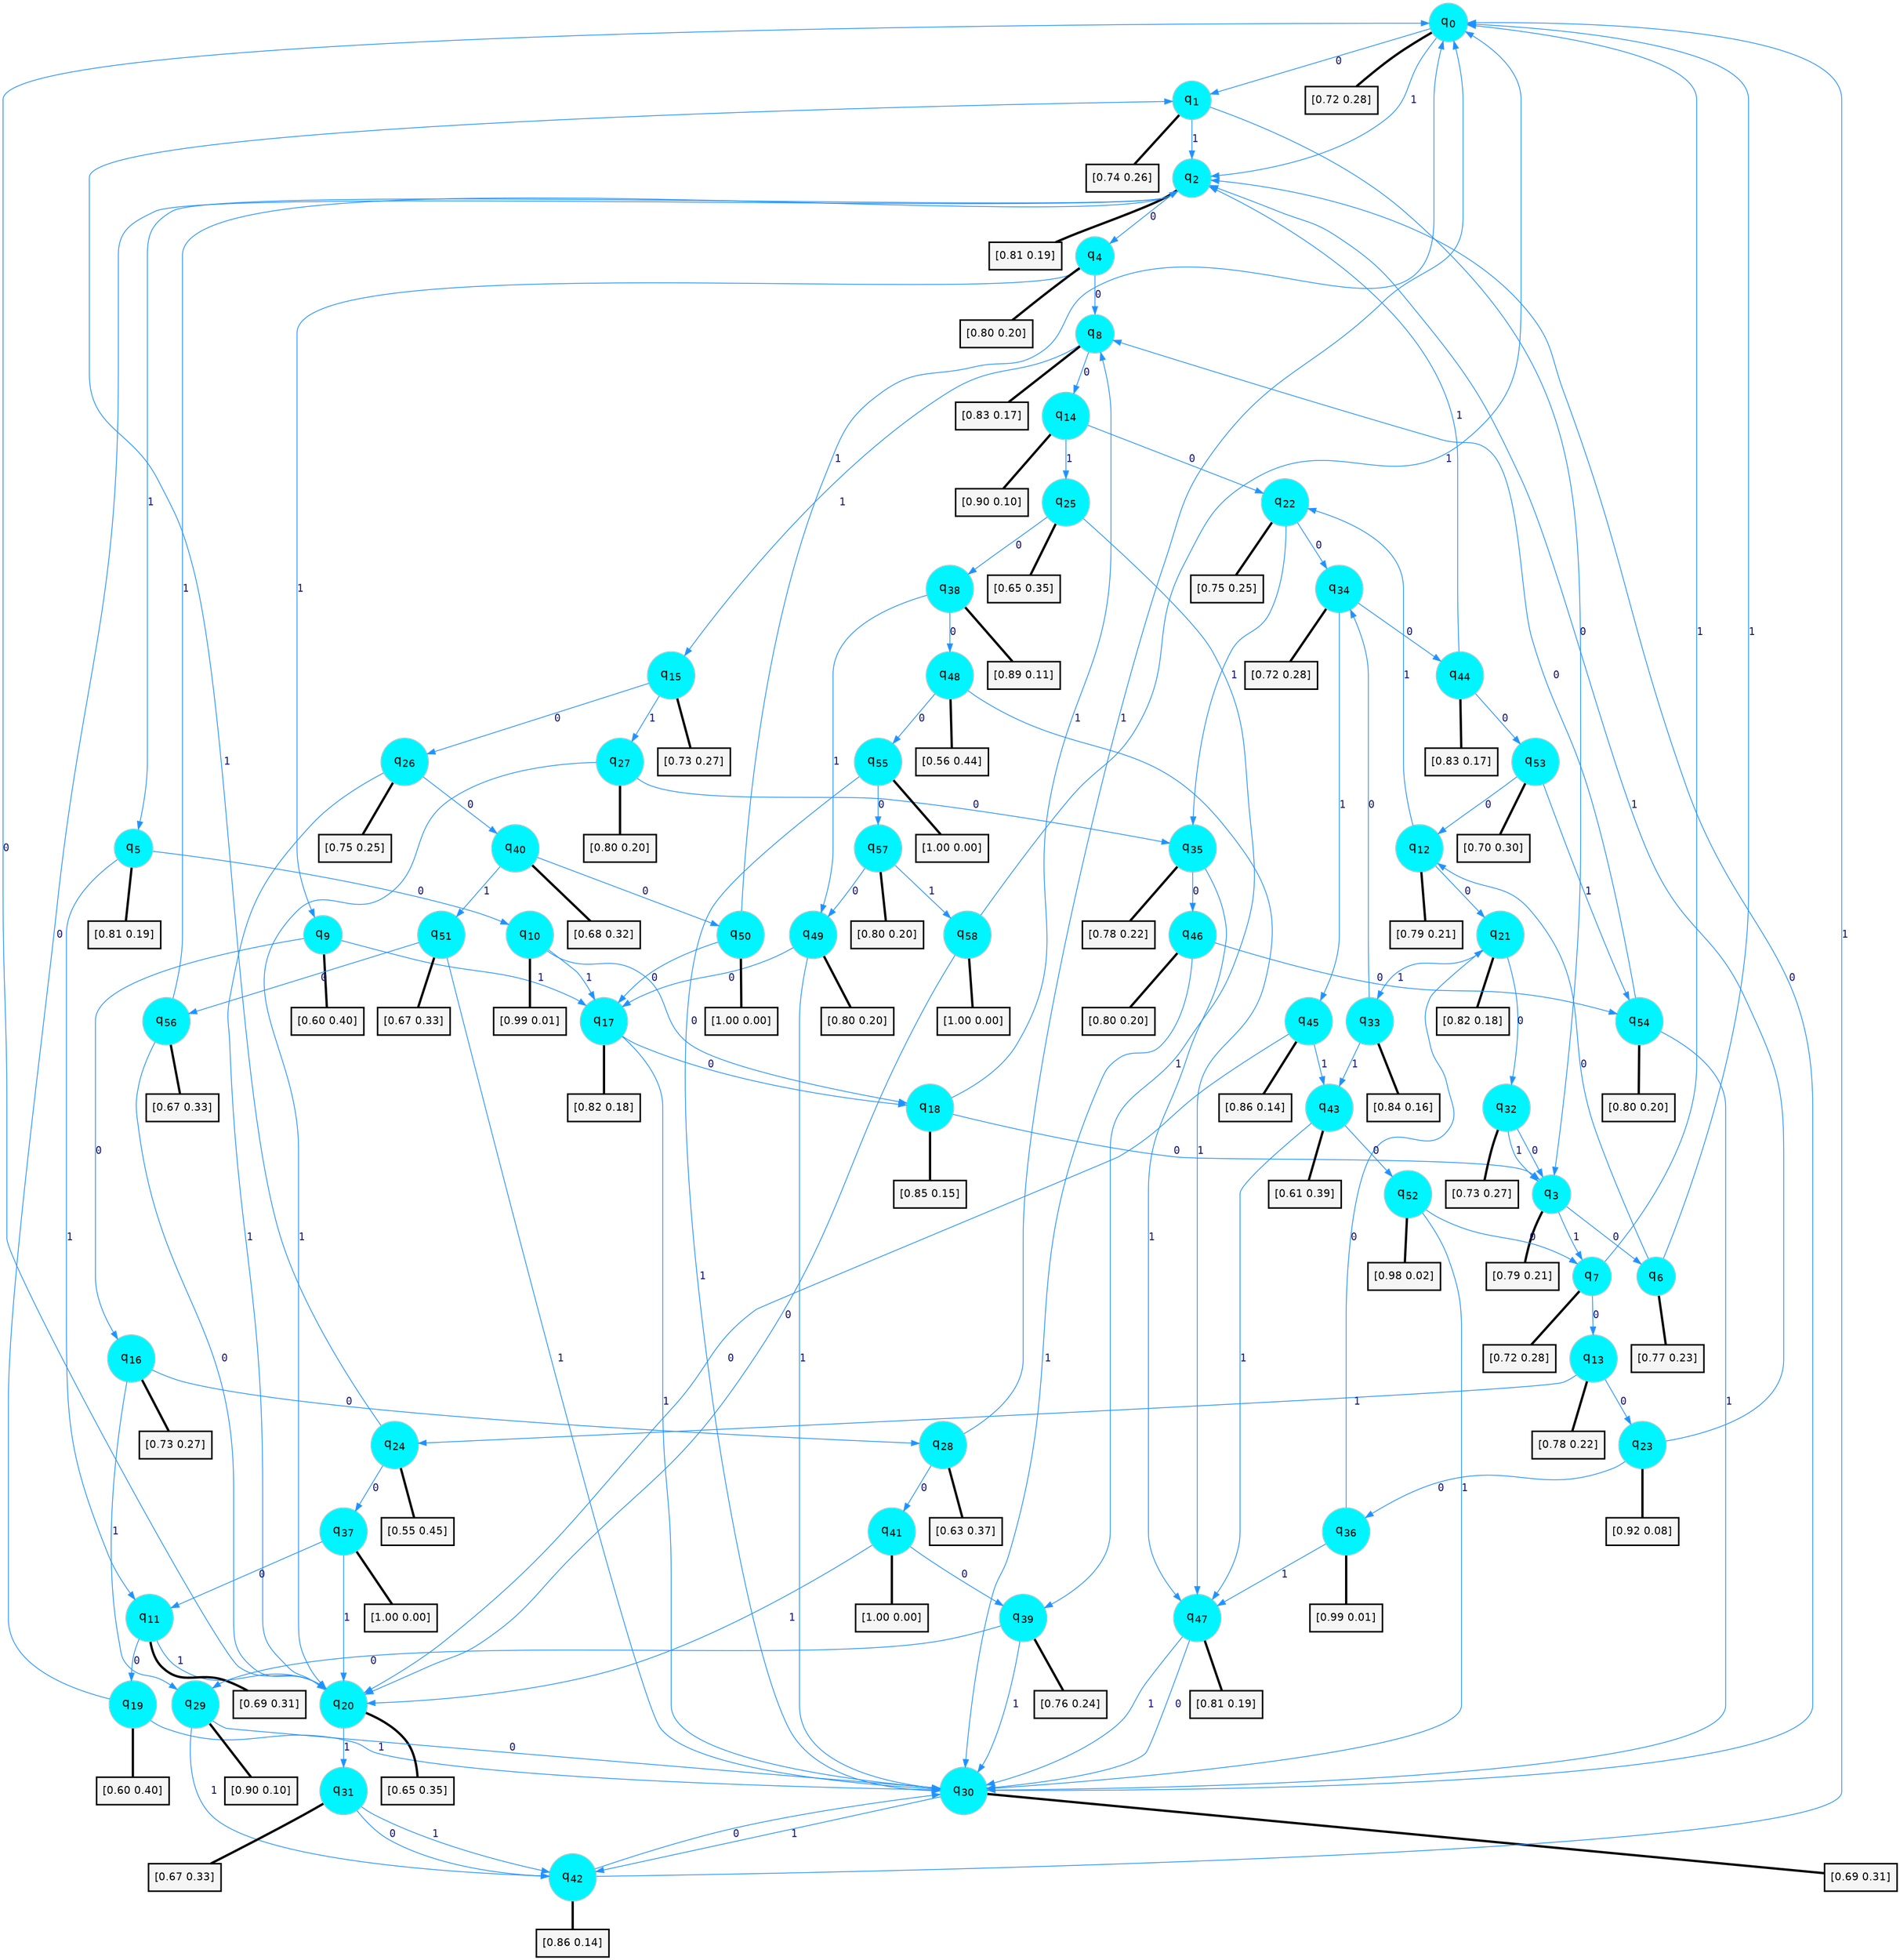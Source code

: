 digraph G {
graph [
bgcolor=transparent, dpi=300, rankdir=TD, size="40,25"];
node [
color=gray, fillcolor=turquoise1, fontcolor=black, fontname=Helvetica, fontsize=16, fontweight=bold, shape=circle, style=filled];
edge [
arrowsize=1, color=dodgerblue1, fontcolor=midnightblue, fontname=courier, fontweight=bold, penwidth=1, style=solid, weight=20];
0[label=<q<SUB>0</SUB>>];
1[label=<q<SUB>1</SUB>>];
2[label=<q<SUB>2</SUB>>];
3[label=<q<SUB>3</SUB>>];
4[label=<q<SUB>4</SUB>>];
5[label=<q<SUB>5</SUB>>];
6[label=<q<SUB>6</SUB>>];
7[label=<q<SUB>7</SUB>>];
8[label=<q<SUB>8</SUB>>];
9[label=<q<SUB>9</SUB>>];
10[label=<q<SUB>10</SUB>>];
11[label=<q<SUB>11</SUB>>];
12[label=<q<SUB>12</SUB>>];
13[label=<q<SUB>13</SUB>>];
14[label=<q<SUB>14</SUB>>];
15[label=<q<SUB>15</SUB>>];
16[label=<q<SUB>16</SUB>>];
17[label=<q<SUB>17</SUB>>];
18[label=<q<SUB>18</SUB>>];
19[label=<q<SUB>19</SUB>>];
20[label=<q<SUB>20</SUB>>];
21[label=<q<SUB>21</SUB>>];
22[label=<q<SUB>22</SUB>>];
23[label=<q<SUB>23</SUB>>];
24[label=<q<SUB>24</SUB>>];
25[label=<q<SUB>25</SUB>>];
26[label=<q<SUB>26</SUB>>];
27[label=<q<SUB>27</SUB>>];
28[label=<q<SUB>28</SUB>>];
29[label=<q<SUB>29</SUB>>];
30[label=<q<SUB>30</SUB>>];
31[label=<q<SUB>31</SUB>>];
32[label=<q<SUB>32</SUB>>];
33[label=<q<SUB>33</SUB>>];
34[label=<q<SUB>34</SUB>>];
35[label=<q<SUB>35</SUB>>];
36[label=<q<SUB>36</SUB>>];
37[label=<q<SUB>37</SUB>>];
38[label=<q<SUB>38</SUB>>];
39[label=<q<SUB>39</SUB>>];
40[label=<q<SUB>40</SUB>>];
41[label=<q<SUB>41</SUB>>];
42[label=<q<SUB>42</SUB>>];
43[label=<q<SUB>43</SUB>>];
44[label=<q<SUB>44</SUB>>];
45[label=<q<SUB>45</SUB>>];
46[label=<q<SUB>46</SUB>>];
47[label=<q<SUB>47</SUB>>];
48[label=<q<SUB>48</SUB>>];
49[label=<q<SUB>49</SUB>>];
50[label=<q<SUB>50</SUB>>];
51[label=<q<SUB>51</SUB>>];
52[label=<q<SUB>52</SUB>>];
53[label=<q<SUB>53</SUB>>];
54[label=<q<SUB>54</SUB>>];
55[label=<q<SUB>55</SUB>>];
56[label=<q<SUB>56</SUB>>];
57[label=<q<SUB>57</SUB>>];
58[label=<q<SUB>58</SUB>>];
59[label="[0.72 0.28]", shape=box,fontcolor=black, fontname=Helvetica, fontsize=14, penwidth=2, fillcolor=whitesmoke,color=black];
60[label="[0.74 0.26]", shape=box,fontcolor=black, fontname=Helvetica, fontsize=14, penwidth=2, fillcolor=whitesmoke,color=black];
61[label="[0.81 0.19]", shape=box,fontcolor=black, fontname=Helvetica, fontsize=14, penwidth=2, fillcolor=whitesmoke,color=black];
62[label="[0.79 0.21]", shape=box,fontcolor=black, fontname=Helvetica, fontsize=14, penwidth=2, fillcolor=whitesmoke,color=black];
63[label="[0.80 0.20]", shape=box,fontcolor=black, fontname=Helvetica, fontsize=14, penwidth=2, fillcolor=whitesmoke,color=black];
64[label="[0.81 0.19]", shape=box,fontcolor=black, fontname=Helvetica, fontsize=14, penwidth=2, fillcolor=whitesmoke,color=black];
65[label="[0.77 0.23]", shape=box,fontcolor=black, fontname=Helvetica, fontsize=14, penwidth=2, fillcolor=whitesmoke,color=black];
66[label="[0.72 0.28]", shape=box,fontcolor=black, fontname=Helvetica, fontsize=14, penwidth=2, fillcolor=whitesmoke,color=black];
67[label="[0.83 0.17]", shape=box,fontcolor=black, fontname=Helvetica, fontsize=14, penwidth=2, fillcolor=whitesmoke,color=black];
68[label="[0.60 0.40]", shape=box,fontcolor=black, fontname=Helvetica, fontsize=14, penwidth=2, fillcolor=whitesmoke,color=black];
69[label="[0.99 0.01]", shape=box,fontcolor=black, fontname=Helvetica, fontsize=14, penwidth=2, fillcolor=whitesmoke,color=black];
70[label="[0.69 0.31]", shape=box,fontcolor=black, fontname=Helvetica, fontsize=14, penwidth=2, fillcolor=whitesmoke,color=black];
71[label="[0.79 0.21]", shape=box,fontcolor=black, fontname=Helvetica, fontsize=14, penwidth=2, fillcolor=whitesmoke,color=black];
72[label="[0.78 0.22]", shape=box,fontcolor=black, fontname=Helvetica, fontsize=14, penwidth=2, fillcolor=whitesmoke,color=black];
73[label="[0.90 0.10]", shape=box,fontcolor=black, fontname=Helvetica, fontsize=14, penwidth=2, fillcolor=whitesmoke,color=black];
74[label="[0.73 0.27]", shape=box,fontcolor=black, fontname=Helvetica, fontsize=14, penwidth=2, fillcolor=whitesmoke,color=black];
75[label="[0.73 0.27]", shape=box,fontcolor=black, fontname=Helvetica, fontsize=14, penwidth=2, fillcolor=whitesmoke,color=black];
76[label="[0.82 0.18]", shape=box,fontcolor=black, fontname=Helvetica, fontsize=14, penwidth=2, fillcolor=whitesmoke,color=black];
77[label="[0.85 0.15]", shape=box,fontcolor=black, fontname=Helvetica, fontsize=14, penwidth=2, fillcolor=whitesmoke,color=black];
78[label="[0.60 0.40]", shape=box,fontcolor=black, fontname=Helvetica, fontsize=14, penwidth=2, fillcolor=whitesmoke,color=black];
79[label="[0.65 0.35]", shape=box,fontcolor=black, fontname=Helvetica, fontsize=14, penwidth=2, fillcolor=whitesmoke,color=black];
80[label="[0.82 0.18]", shape=box,fontcolor=black, fontname=Helvetica, fontsize=14, penwidth=2, fillcolor=whitesmoke,color=black];
81[label="[0.75 0.25]", shape=box,fontcolor=black, fontname=Helvetica, fontsize=14, penwidth=2, fillcolor=whitesmoke,color=black];
82[label="[0.92 0.08]", shape=box,fontcolor=black, fontname=Helvetica, fontsize=14, penwidth=2, fillcolor=whitesmoke,color=black];
83[label="[0.55 0.45]", shape=box,fontcolor=black, fontname=Helvetica, fontsize=14, penwidth=2, fillcolor=whitesmoke,color=black];
84[label="[0.65 0.35]", shape=box,fontcolor=black, fontname=Helvetica, fontsize=14, penwidth=2, fillcolor=whitesmoke,color=black];
85[label="[0.75 0.25]", shape=box,fontcolor=black, fontname=Helvetica, fontsize=14, penwidth=2, fillcolor=whitesmoke,color=black];
86[label="[0.80 0.20]", shape=box,fontcolor=black, fontname=Helvetica, fontsize=14, penwidth=2, fillcolor=whitesmoke,color=black];
87[label="[0.63 0.37]", shape=box,fontcolor=black, fontname=Helvetica, fontsize=14, penwidth=2, fillcolor=whitesmoke,color=black];
88[label="[0.90 0.10]", shape=box,fontcolor=black, fontname=Helvetica, fontsize=14, penwidth=2, fillcolor=whitesmoke,color=black];
89[label="[0.69 0.31]", shape=box,fontcolor=black, fontname=Helvetica, fontsize=14, penwidth=2, fillcolor=whitesmoke,color=black];
90[label="[0.67 0.33]", shape=box,fontcolor=black, fontname=Helvetica, fontsize=14, penwidth=2, fillcolor=whitesmoke,color=black];
91[label="[0.73 0.27]", shape=box,fontcolor=black, fontname=Helvetica, fontsize=14, penwidth=2, fillcolor=whitesmoke,color=black];
92[label="[0.84 0.16]", shape=box,fontcolor=black, fontname=Helvetica, fontsize=14, penwidth=2, fillcolor=whitesmoke,color=black];
93[label="[0.72 0.28]", shape=box,fontcolor=black, fontname=Helvetica, fontsize=14, penwidth=2, fillcolor=whitesmoke,color=black];
94[label="[0.78 0.22]", shape=box,fontcolor=black, fontname=Helvetica, fontsize=14, penwidth=2, fillcolor=whitesmoke,color=black];
95[label="[0.99 0.01]", shape=box,fontcolor=black, fontname=Helvetica, fontsize=14, penwidth=2, fillcolor=whitesmoke,color=black];
96[label="[1.00 0.00]", shape=box,fontcolor=black, fontname=Helvetica, fontsize=14, penwidth=2, fillcolor=whitesmoke,color=black];
97[label="[0.89 0.11]", shape=box,fontcolor=black, fontname=Helvetica, fontsize=14, penwidth=2, fillcolor=whitesmoke,color=black];
98[label="[0.76 0.24]", shape=box,fontcolor=black, fontname=Helvetica, fontsize=14, penwidth=2, fillcolor=whitesmoke,color=black];
99[label="[0.68 0.32]", shape=box,fontcolor=black, fontname=Helvetica, fontsize=14, penwidth=2, fillcolor=whitesmoke,color=black];
100[label="[1.00 0.00]", shape=box,fontcolor=black, fontname=Helvetica, fontsize=14, penwidth=2, fillcolor=whitesmoke,color=black];
101[label="[0.86 0.14]", shape=box,fontcolor=black, fontname=Helvetica, fontsize=14, penwidth=2, fillcolor=whitesmoke,color=black];
102[label="[0.61 0.39]", shape=box,fontcolor=black, fontname=Helvetica, fontsize=14, penwidth=2, fillcolor=whitesmoke,color=black];
103[label="[0.83 0.17]", shape=box,fontcolor=black, fontname=Helvetica, fontsize=14, penwidth=2, fillcolor=whitesmoke,color=black];
104[label="[0.86 0.14]", shape=box,fontcolor=black, fontname=Helvetica, fontsize=14, penwidth=2, fillcolor=whitesmoke,color=black];
105[label="[0.80 0.20]", shape=box,fontcolor=black, fontname=Helvetica, fontsize=14, penwidth=2, fillcolor=whitesmoke,color=black];
106[label="[0.81 0.19]", shape=box,fontcolor=black, fontname=Helvetica, fontsize=14, penwidth=2, fillcolor=whitesmoke,color=black];
107[label="[0.56 0.44]", shape=box,fontcolor=black, fontname=Helvetica, fontsize=14, penwidth=2, fillcolor=whitesmoke,color=black];
108[label="[0.80 0.20]", shape=box,fontcolor=black, fontname=Helvetica, fontsize=14, penwidth=2, fillcolor=whitesmoke,color=black];
109[label="[1.00 0.00]", shape=box,fontcolor=black, fontname=Helvetica, fontsize=14, penwidth=2, fillcolor=whitesmoke,color=black];
110[label="[0.67 0.33]", shape=box,fontcolor=black, fontname=Helvetica, fontsize=14, penwidth=2, fillcolor=whitesmoke,color=black];
111[label="[0.98 0.02]", shape=box,fontcolor=black, fontname=Helvetica, fontsize=14, penwidth=2, fillcolor=whitesmoke,color=black];
112[label="[0.70 0.30]", shape=box,fontcolor=black, fontname=Helvetica, fontsize=14, penwidth=2, fillcolor=whitesmoke,color=black];
113[label="[0.80 0.20]", shape=box,fontcolor=black, fontname=Helvetica, fontsize=14, penwidth=2, fillcolor=whitesmoke,color=black];
114[label="[1.00 0.00]", shape=box,fontcolor=black, fontname=Helvetica, fontsize=14, penwidth=2, fillcolor=whitesmoke,color=black];
115[label="[0.67 0.33]", shape=box,fontcolor=black, fontname=Helvetica, fontsize=14, penwidth=2, fillcolor=whitesmoke,color=black];
116[label="[0.80 0.20]", shape=box,fontcolor=black, fontname=Helvetica, fontsize=14, penwidth=2, fillcolor=whitesmoke,color=black];
117[label="[1.00 0.00]", shape=box,fontcolor=black, fontname=Helvetica, fontsize=14, penwidth=2, fillcolor=whitesmoke,color=black];
0->1 [label=0];
0->2 [label=1];
0->59 [arrowhead=none, penwidth=3,color=black];
1->3 [label=0];
1->2 [label=1];
1->60 [arrowhead=none, penwidth=3,color=black];
2->4 [label=0];
2->5 [label=1];
2->61 [arrowhead=none, penwidth=3,color=black];
3->6 [label=0];
3->7 [label=1];
3->62 [arrowhead=none, penwidth=3,color=black];
4->8 [label=0];
4->9 [label=1];
4->63 [arrowhead=none, penwidth=3,color=black];
5->10 [label=0];
5->11 [label=1];
5->64 [arrowhead=none, penwidth=3,color=black];
6->12 [label=0];
6->0 [label=1];
6->65 [arrowhead=none, penwidth=3,color=black];
7->13 [label=0];
7->0 [label=1];
7->66 [arrowhead=none, penwidth=3,color=black];
8->14 [label=0];
8->15 [label=1];
8->67 [arrowhead=none, penwidth=3,color=black];
9->16 [label=0];
9->17 [label=1];
9->68 [arrowhead=none, penwidth=3,color=black];
10->18 [label=0];
10->17 [label=1];
10->69 [arrowhead=none, penwidth=3,color=black];
11->19 [label=0];
11->20 [label=1];
11->70 [arrowhead=none, penwidth=3,color=black];
12->21 [label=0];
12->22 [label=1];
12->71 [arrowhead=none, penwidth=3,color=black];
13->23 [label=0];
13->24 [label=1];
13->72 [arrowhead=none, penwidth=3,color=black];
14->22 [label=0];
14->25 [label=1];
14->73 [arrowhead=none, penwidth=3,color=black];
15->26 [label=0];
15->27 [label=1];
15->74 [arrowhead=none, penwidth=3,color=black];
16->28 [label=0];
16->29 [label=1];
16->75 [arrowhead=none, penwidth=3,color=black];
17->18 [label=0];
17->30 [label=1];
17->76 [arrowhead=none, penwidth=3,color=black];
18->3 [label=0];
18->8 [label=1];
18->77 [arrowhead=none, penwidth=3,color=black];
19->2 [label=0];
19->30 [label=1];
19->78 [arrowhead=none, penwidth=3,color=black];
20->0 [label=0];
20->31 [label=1];
20->79 [arrowhead=none, penwidth=3,color=black];
21->32 [label=0];
21->33 [label=1];
21->80 [arrowhead=none, penwidth=3,color=black];
22->34 [label=0];
22->35 [label=1];
22->81 [arrowhead=none, penwidth=3,color=black];
23->36 [label=0];
23->2 [label=1];
23->82 [arrowhead=none, penwidth=3,color=black];
24->37 [label=0];
24->1 [label=1];
24->83 [arrowhead=none, penwidth=3,color=black];
25->38 [label=0];
25->39 [label=1];
25->84 [arrowhead=none, penwidth=3,color=black];
26->40 [label=0];
26->20 [label=1];
26->85 [arrowhead=none, penwidth=3,color=black];
27->35 [label=0];
27->20 [label=1];
27->86 [arrowhead=none, penwidth=3,color=black];
28->41 [label=0];
28->0 [label=1];
28->87 [arrowhead=none, penwidth=3,color=black];
29->30 [label=0];
29->42 [label=1];
29->88 [arrowhead=none, penwidth=3,color=black];
30->2 [label=0];
30->42 [label=1];
30->89 [arrowhead=none, penwidth=3,color=black];
31->42 [label=0];
31->42 [label=1];
31->90 [arrowhead=none, penwidth=3,color=black];
32->3 [label=0];
32->3 [label=1];
32->91 [arrowhead=none, penwidth=3,color=black];
33->34 [label=0];
33->43 [label=1];
33->92 [arrowhead=none, penwidth=3,color=black];
34->44 [label=0];
34->45 [label=1];
34->93 [arrowhead=none, penwidth=3,color=black];
35->46 [label=0];
35->47 [label=1];
35->94 [arrowhead=none, penwidth=3,color=black];
36->21 [label=0];
36->47 [label=1];
36->95 [arrowhead=none, penwidth=3,color=black];
37->11 [label=0];
37->20 [label=1];
37->96 [arrowhead=none, penwidth=3,color=black];
38->48 [label=0];
38->49 [label=1];
38->97 [arrowhead=none, penwidth=3,color=black];
39->29 [label=0];
39->30 [label=1];
39->98 [arrowhead=none, penwidth=3,color=black];
40->50 [label=0];
40->51 [label=1];
40->99 [arrowhead=none, penwidth=3,color=black];
41->39 [label=0];
41->20 [label=1];
41->100 [arrowhead=none, penwidth=3,color=black];
42->30 [label=0];
42->0 [label=1];
42->101 [arrowhead=none, penwidth=3,color=black];
43->52 [label=0];
43->47 [label=1];
43->102 [arrowhead=none, penwidth=3,color=black];
44->53 [label=0];
44->2 [label=1];
44->103 [arrowhead=none, penwidth=3,color=black];
45->20 [label=0];
45->43 [label=1];
45->104 [arrowhead=none, penwidth=3,color=black];
46->54 [label=0];
46->30 [label=1];
46->105 [arrowhead=none, penwidth=3,color=black];
47->30 [label=0];
47->30 [label=1];
47->106 [arrowhead=none, penwidth=3,color=black];
48->55 [label=0];
48->47 [label=1];
48->107 [arrowhead=none, penwidth=3,color=black];
49->17 [label=0];
49->30 [label=1];
49->108 [arrowhead=none, penwidth=3,color=black];
50->17 [label=0];
50->0 [label=1];
50->109 [arrowhead=none, penwidth=3,color=black];
51->56 [label=0];
51->30 [label=1];
51->110 [arrowhead=none, penwidth=3,color=black];
52->7 [label=0];
52->30 [label=1];
52->111 [arrowhead=none, penwidth=3,color=black];
53->12 [label=0];
53->54 [label=1];
53->112 [arrowhead=none, penwidth=3,color=black];
54->8 [label=0];
54->30 [label=1];
54->113 [arrowhead=none, penwidth=3,color=black];
55->57 [label=0];
55->30 [label=1];
55->114 [arrowhead=none, penwidth=3,color=black];
56->20 [label=0];
56->2 [label=1];
56->115 [arrowhead=none, penwidth=3,color=black];
57->49 [label=0];
57->58 [label=1];
57->116 [arrowhead=none, penwidth=3,color=black];
58->20 [label=0];
58->0 [label=1];
58->117 [arrowhead=none, penwidth=3,color=black];
}
